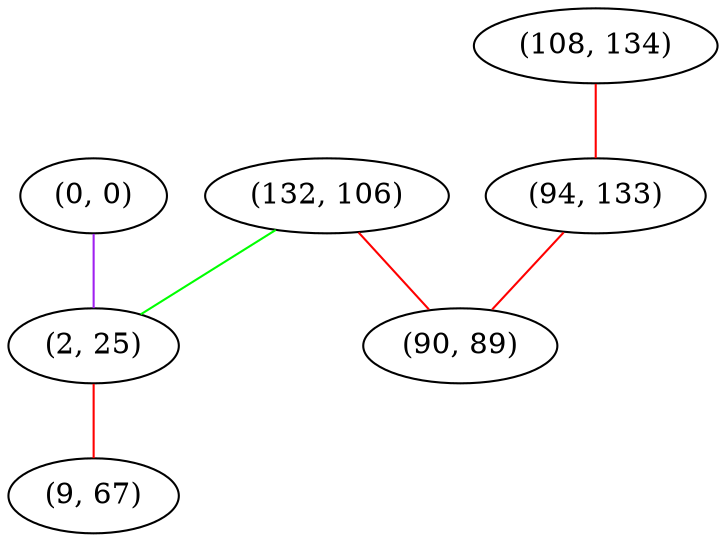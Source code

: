 graph "" {
"(132, 106)";
"(0, 0)";
"(2, 25)";
"(9, 67)";
"(108, 134)";
"(94, 133)";
"(90, 89)";
"(132, 106)" -- "(90, 89)"  [color=red, key=0, weight=1];
"(132, 106)" -- "(2, 25)"  [color=green, key=0, weight=2];
"(0, 0)" -- "(2, 25)"  [color=purple, key=0, weight=4];
"(2, 25)" -- "(9, 67)"  [color=red, key=0, weight=1];
"(108, 134)" -- "(94, 133)"  [color=red, key=0, weight=1];
"(94, 133)" -- "(90, 89)"  [color=red, key=0, weight=1];
}
